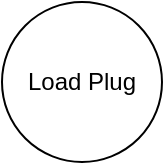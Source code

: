 <mxfile version="21.1.2" type="device">
  <diagram name="Page-1" id="1Jt9duKnYQbj2TzJftky">
    <mxGraphModel dx="1434" dy="838" grid="1" gridSize="10" guides="1" tooltips="1" connect="1" arrows="1" fold="1" page="1" pageScale="1" pageWidth="850" pageHeight="1100" math="0" shadow="0">
      <root>
        <mxCell id="0" />
        <mxCell id="1" parent="0" />
        <mxCell id="8Zox8srIwQNoQobhtZRt-1" value="Load Plug" style="ellipse;whiteSpace=wrap;html=1;aspect=fixed;" vertex="1" parent="1">
          <mxGeometry x="190" y="60" width="80" height="80" as="geometry" />
        </mxCell>
      </root>
    </mxGraphModel>
  </diagram>
</mxfile>
